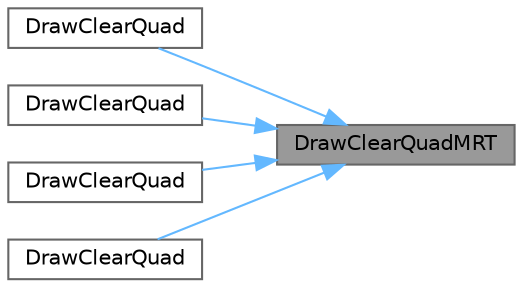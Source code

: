 digraph "DrawClearQuadMRT"
{
 // INTERACTIVE_SVG=YES
 // LATEX_PDF_SIZE
  bgcolor="transparent";
  edge [fontname=Helvetica,fontsize=10,labelfontname=Helvetica,labelfontsize=10];
  node [fontname=Helvetica,fontsize=10,shape=box,height=0.2,width=0.4];
  rankdir="RL";
  Node1 [id="Node000001",label="DrawClearQuadMRT",height=0.2,width=0.4,color="gray40", fillcolor="grey60", style="filled", fontcolor="black",tooltip=" "];
  Node1 -> Node2 [id="edge1_Node000001_Node000002",dir="back",color="steelblue1",style="solid",tooltip=" "];
  Node2 [id="Node000002",label="DrawClearQuad",height=0.2,width=0.4,color="grey40", fillcolor="white", style="filled",URL="$dc/d90/ClearQuad_8h.html#abf50bef59929ce17887c6b4e8fc9e4ea",tooltip=" "];
  Node1 -> Node3 [id="edge2_Node000001_Node000003",dir="back",color="steelblue1",style="solid",tooltip=" "];
  Node3 [id="Node000003",label="DrawClearQuad",height=0.2,width=0.4,color="grey40", fillcolor="white", style="filled",URL="$dc/d90/ClearQuad_8h.html#a538580e463e4c78fa1038da61a5c782d",tooltip=" "];
  Node1 -> Node4 [id="edge3_Node000001_Node000004",dir="back",color="steelblue1",style="solid",tooltip=" "];
  Node4 [id="Node000004",label="DrawClearQuad",height=0.2,width=0.4,color="grey40", fillcolor="white", style="filled",URL="$dc/d90/ClearQuad_8h.html#ad5b1896cb407e0bdb2cf914558627407",tooltip=" "];
  Node1 -> Node5 [id="edge4_Node000001_Node000005",dir="back",color="steelblue1",style="solid",tooltip=" "];
  Node5 [id="Node000005",label="DrawClearQuad",height=0.2,width=0.4,color="grey40", fillcolor="white", style="filled",URL="$dc/d90/ClearQuad_8h.html#a655125a01e433e7b55bc94b1300734ae",tooltip=" "];
}
